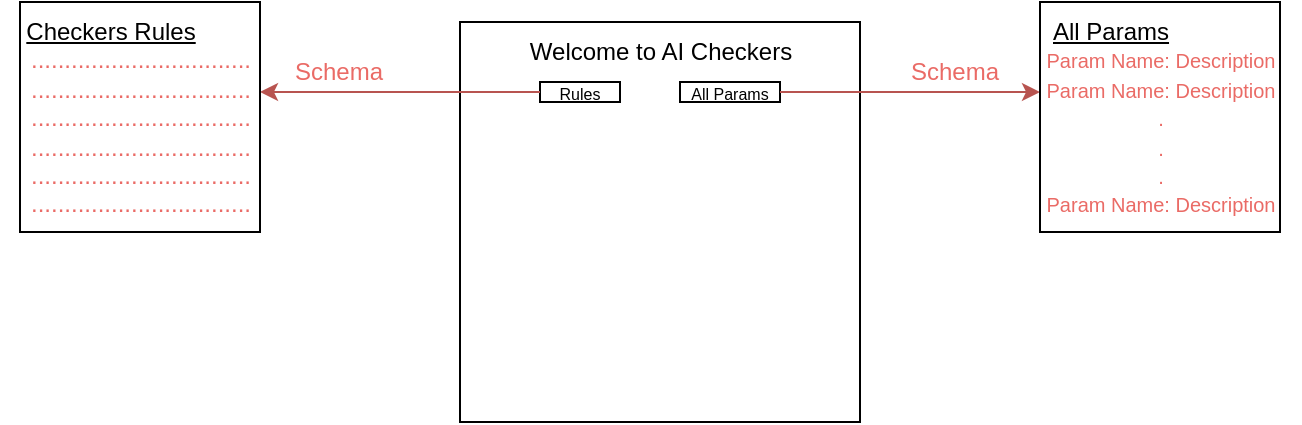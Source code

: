 <mxfile version="25.0.1">
  <diagram name="Page-1" id="VKNRY4JgsCe7GrsyqzFn">
    <mxGraphModel dx="991" dy="613" grid="1" gridSize="10" guides="1" tooltips="1" connect="1" arrows="1" fold="1" page="1" pageScale="1" pageWidth="827" pageHeight="1169" math="0" shadow="0">
      <root>
        <mxCell id="0" />
        <mxCell id="1" parent="0" />
        <mxCell id="O1jRqN1C9RyeZms-eOrc-4" value="" style="rounded=0;whiteSpace=wrap;html=1;" vertex="1" parent="1">
          <mxGeometry x="250" y="100" width="200" height="200" as="geometry" />
        </mxCell>
        <mxCell id="O1jRqN1C9RyeZms-eOrc-5" value="Welcome to AI Checkers" style="text;html=1;align=center;verticalAlign=middle;resizable=0;points=[];autosize=1;strokeColor=none;fillColor=none;" vertex="1" parent="1">
          <mxGeometry x="275" y="100" width="150" height="30" as="geometry" />
        </mxCell>
        <mxCell id="O1jRqN1C9RyeZms-eOrc-6" value="&lt;font style=&quot;font-size: 8px;&quot;&gt;Rules&lt;/font&gt;" style="rounded=0;whiteSpace=wrap;html=1;" vertex="1" parent="1">
          <mxGeometry x="290" y="130" width="40" height="10" as="geometry" />
        </mxCell>
        <mxCell id="O1jRqN1C9RyeZms-eOrc-7" value="&lt;font style=&quot;font-size: 8px;&quot;&gt;All Params&lt;/font&gt;" style="rounded=0;whiteSpace=wrap;html=1;" vertex="1" parent="1">
          <mxGeometry x="360" y="130" width="50" height="10" as="geometry" />
        </mxCell>
        <mxCell id="O1jRqN1C9RyeZms-eOrc-8" value="" style="endArrow=classic;html=1;rounded=0;exitX=0;exitY=0.5;exitDx=0;exitDy=0;fillColor=#f8cecc;strokeColor=#b85450;" edge="1" parent="1" source="O1jRqN1C9RyeZms-eOrc-6">
          <mxGeometry width="50" height="50" relative="1" as="geometry">
            <mxPoint x="320" y="200" as="sourcePoint" />
            <mxPoint x="150" y="135" as="targetPoint" />
          </mxGeometry>
        </mxCell>
        <mxCell id="O1jRqN1C9RyeZms-eOrc-9" value="Schema" style="text;html=1;align=center;verticalAlign=middle;resizable=0;points=[];autosize=1;strokeColor=none;fillColor=none;fontColor=#EA6B66;" vertex="1" parent="1">
          <mxGeometry x="154" y="110" width="70" height="30" as="geometry" />
        </mxCell>
        <mxCell id="O1jRqN1C9RyeZms-eOrc-10" value="" style="rounded=0;whiteSpace=wrap;html=1;" vertex="1" parent="1">
          <mxGeometry x="30" y="90" width="120" height="115" as="geometry" />
        </mxCell>
        <mxCell id="O1jRqN1C9RyeZms-eOrc-11" value="&lt;u&gt;Checkers Rules&lt;/u&gt;" style="text;html=1;align=center;verticalAlign=middle;resizable=0;points=[];autosize=1;strokeColor=none;fillColor=none;" vertex="1" parent="1">
          <mxGeometry x="20" y="90" width="110" height="30" as="geometry" />
        </mxCell>
        <mxCell id="O1jRqN1C9RyeZms-eOrc-13" value=".................................&lt;div&gt;.................................&lt;/div&gt;&lt;div&gt;.................................&lt;/div&gt;&lt;div&gt;.................................&lt;div&gt;.................................&lt;/div&gt;&lt;div&gt;.................................&lt;/div&gt;&lt;/div&gt;" style="text;html=1;align=center;verticalAlign=middle;resizable=0;points=[];autosize=1;strokeColor=none;fillColor=none;fontColor=#EA6B66;" vertex="1" parent="1">
          <mxGeometry x="25" y="105" width="130" height="100" as="geometry" />
        </mxCell>
        <mxCell id="O1jRqN1C9RyeZms-eOrc-14" value="" style="endArrow=classic;html=1;rounded=0;fillColor=#f8cecc;strokeColor=#b85450;exitX=1;exitY=0.5;exitDx=0;exitDy=0;" edge="1" parent="1" source="O1jRqN1C9RyeZms-eOrc-7">
          <mxGeometry width="50" height="50" relative="1" as="geometry">
            <mxPoint x="480" y="120" as="sourcePoint" />
            <mxPoint x="540" y="135" as="targetPoint" />
          </mxGeometry>
        </mxCell>
        <mxCell id="O1jRqN1C9RyeZms-eOrc-15" value="" style="rounded=0;whiteSpace=wrap;html=1;" vertex="1" parent="1">
          <mxGeometry x="540" y="90" width="120" height="115" as="geometry" />
        </mxCell>
        <mxCell id="O1jRqN1C9RyeZms-eOrc-16" value="&lt;u&gt;All Params&lt;/u&gt;" style="text;html=1;align=center;verticalAlign=middle;resizable=0;points=[];autosize=1;strokeColor=none;fillColor=none;" vertex="1" parent="1">
          <mxGeometry x="535" y="90" width="80" height="30" as="geometry" />
        </mxCell>
        <mxCell id="O1jRqN1C9RyeZms-eOrc-17" value="&lt;font style=&quot;font-size: 10px;&quot;&gt;Param Name: Description&lt;/font&gt;&lt;div&gt;&lt;font style=&quot;font-size: 10px;&quot;&gt;Param Name: Description&lt;/font&gt;&lt;/div&gt;&lt;div&gt;&lt;font style=&quot;font-size: 10px;&quot;&gt;.&lt;/font&gt;&lt;/div&gt;&lt;div&gt;&lt;font style=&quot;font-size: 10px;&quot;&gt;.&lt;/font&gt;&lt;/div&gt;&lt;div&gt;&lt;font style=&quot;font-size: 10px;&quot;&gt;.&lt;/font&gt;&lt;/div&gt;&lt;div&gt;&lt;font style=&quot;font-size: 10px;&quot;&gt;Param Name: Description&lt;/font&gt;&lt;/div&gt;" style="text;html=1;align=center;verticalAlign=middle;resizable=0;points=[];autosize=1;strokeColor=none;fillColor=none;fontColor=#EA6B66;" vertex="1" parent="1">
          <mxGeometry x="530" y="105" width="140" height="100" as="geometry" />
        </mxCell>
        <mxCell id="O1jRqN1C9RyeZms-eOrc-18" value="Schema" style="text;html=1;align=center;verticalAlign=middle;resizable=0;points=[];autosize=1;strokeColor=none;fillColor=none;fontColor=#EA6B66;" vertex="1" parent="1">
          <mxGeometry x="462" y="110" width="70" height="30" as="geometry" />
        </mxCell>
      </root>
    </mxGraphModel>
  </diagram>
</mxfile>
